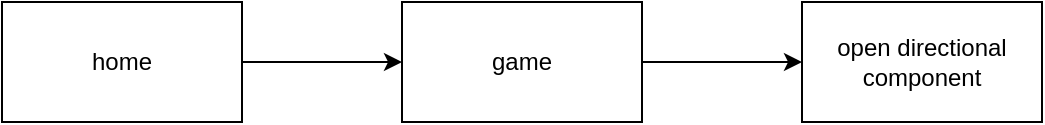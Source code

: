 <mxfile version="21.5.2" type="github">
  <diagram name="Page-1" id="mo48q2RwrGKVvNY5mq2H">
    <mxGraphModel dx="1232" dy="875" grid="1" gridSize="10" guides="1" tooltips="1" connect="1" arrows="1" fold="1" page="1" pageScale="1" pageWidth="850" pageHeight="1100" math="0" shadow="0">
      <root>
        <mxCell id="0" />
        <mxCell id="1" parent="0" />
        <mxCell id="sVln4o8r9Id4VttWnd5U-3" value="" style="edgeStyle=orthogonalEdgeStyle;rounded=0;orthogonalLoop=1;jettySize=auto;html=1;" parent="1" source="sVln4o8r9Id4VttWnd5U-1" target="sVln4o8r9Id4VttWnd5U-2" edge="1">
          <mxGeometry relative="1" as="geometry" />
        </mxCell>
        <mxCell id="sVln4o8r9Id4VttWnd5U-1" value="home" style="rounded=0;whiteSpace=wrap;html=1;" parent="1" vertex="1">
          <mxGeometry x="40" y="160" width="120" height="60" as="geometry" />
        </mxCell>
        <mxCell id="sVln4o8r9Id4VttWnd5U-5" value="" style="edgeStyle=orthogonalEdgeStyle;rounded=0;orthogonalLoop=1;jettySize=auto;html=1;" parent="1" source="sVln4o8r9Id4VttWnd5U-2" target="sVln4o8r9Id4VttWnd5U-4" edge="1">
          <mxGeometry relative="1" as="geometry" />
        </mxCell>
        <mxCell id="sVln4o8r9Id4VttWnd5U-2" value="game" style="whiteSpace=wrap;html=1;rounded=0;" parent="1" vertex="1">
          <mxGeometry x="240" y="160" width="120" height="60" as="geometry" />
        </mxCell>
        <mxCell id="sVln4o8r9Id4VttWnd5U-4" value="open directional component" style="whiteSpace=wrap;html=1;rounded=0;" parent="1" vertex="1">
          <mxGeometry x="440" y="160" width="120" height="60" as="geometry" />
        </mxCell>
      </root>
    </mxGraphModel>
  </diagram>
</mxfile>
